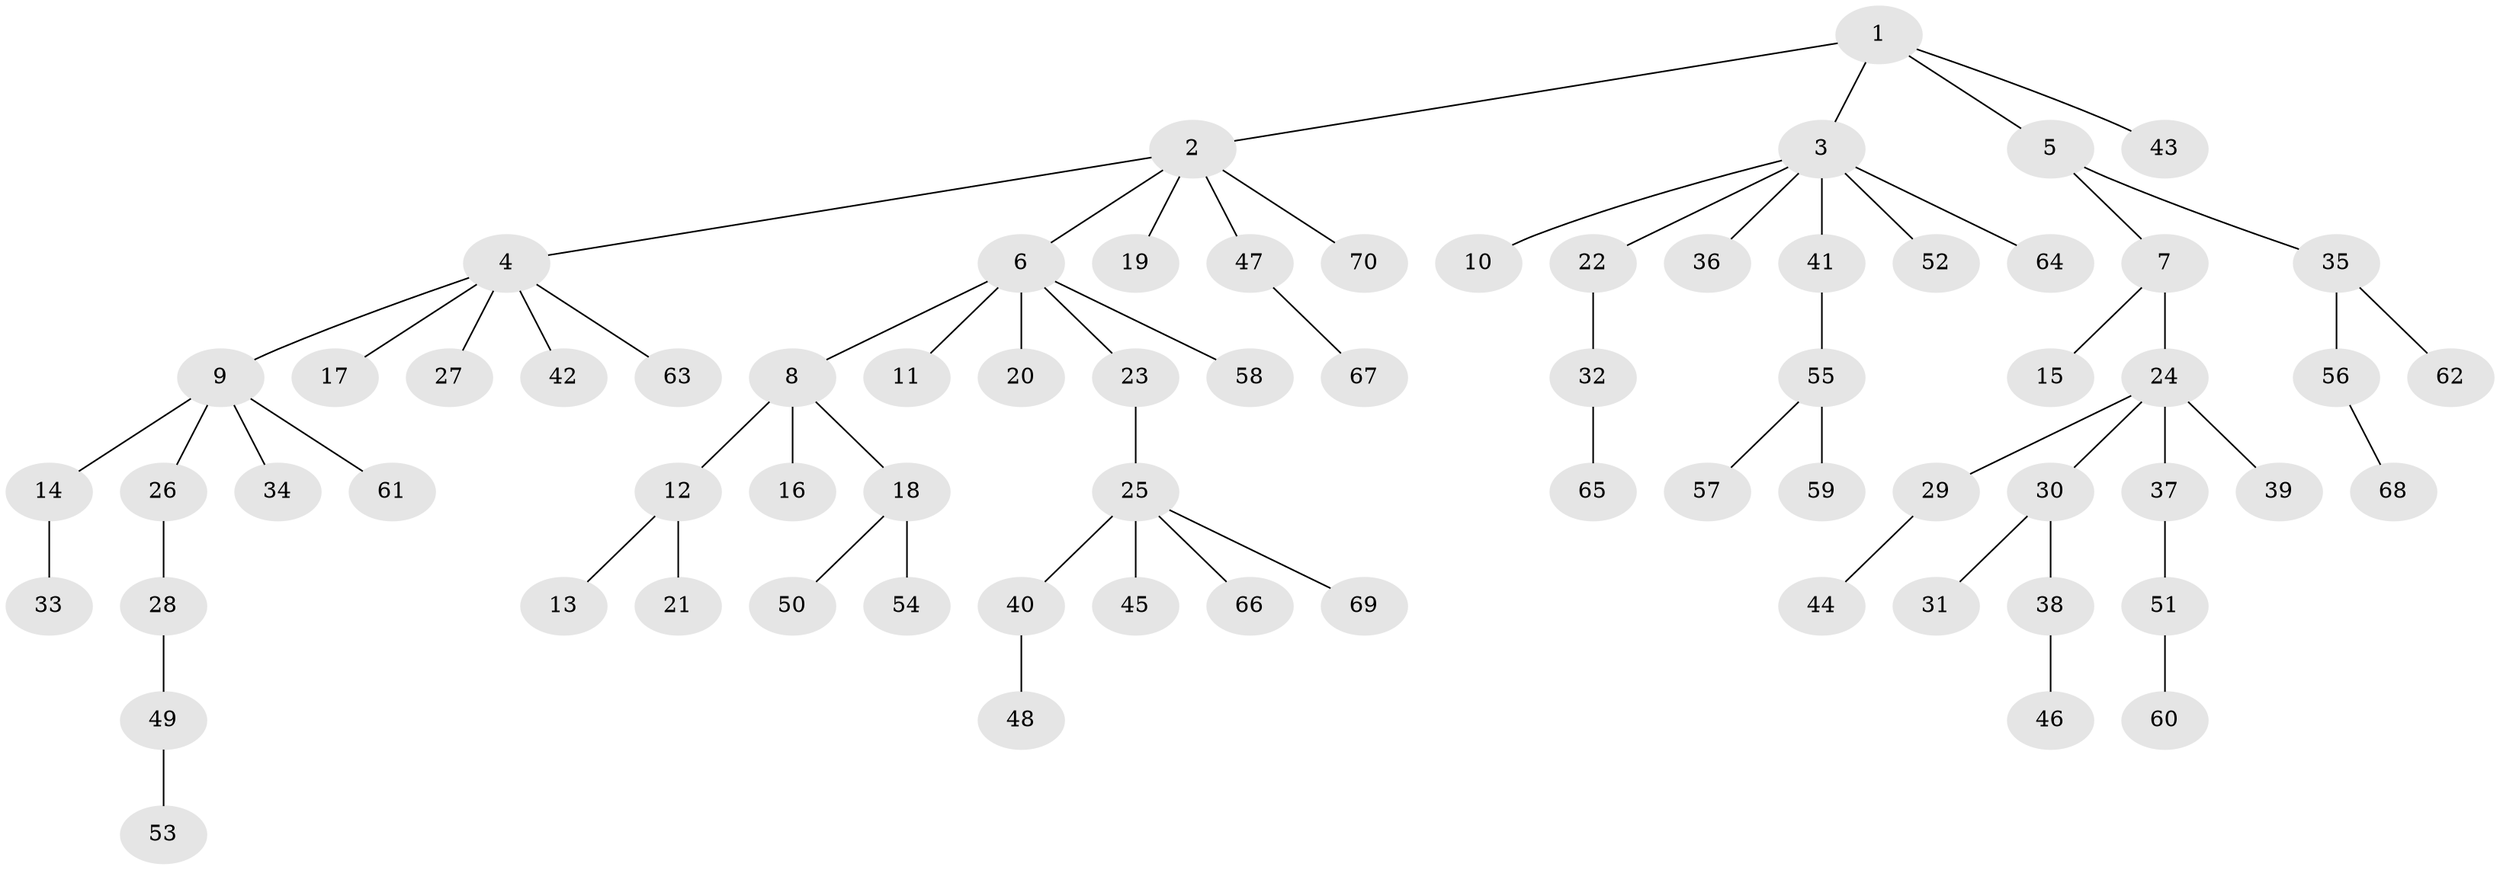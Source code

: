// Generated by graph-tools (version 1.1) at 2025/26/03/09/25 03:26:25]
// undirected, 70 vertices, 69 edges
graph export_dot {
graph [start="1"]
  node [color=gray90,style=filled];
  1;
  2;
  3;
  4;
  5;
  6;
  7;
  8;
  9;
  10;
  11;
  12;
  13;
  14;
  15;
  16;
  17;
  18;
  19;
  20;
  21;
  22;
  23;
  24;
  25;
  26;
  27;
  28;
  29;
  30;
  31;
  32;
  33;
  34;
  35;
  36;
  37;
  38;
  39;
  40;
  41;
  42;
  43;
  44;
  45;
  46;
  47;
  48;
  49;
  50;
  51;
  52;
  53;
  54;
  55;
  56;
  57;
  58;
  59;
  60;
  61;
  62;
  63;
  64;
  65;
  66;
  67;
  68;
  69;
  70;
  1 -- 2;
  1 -- 3;
  1 -- 5;
  1 -- 43;
  2 -- 4;
  2 -- 6;
  2 -- 19;
  2 -- 47;
  2 -- 70;
  3 -- 10;
  3 -- 22;
  3 -- 36;
  3 -- 41;
  3 -- 52;
  3 -- 64;
  4 -- 9;
  4 -- 17;
  4 -- 27;
  4 -- 42;
  4 -- 63;
  5 -- 7;
  5 -- 35;
  6 -- 8;
  6 -- 11;
  6 -- 20;
  6 -- 23;
  6 -- 58;
  7 -- 15;
  7 -- 24;
  8 -- 12;
  8 -- 16;
  8 -- 18;
  9 -- 14;
  9 -- 26;
  9 -- 34;
  9 -- 61;
  12 -- 13;
  12 -- 21;
  14 -- 33;
  18 -- 50;
  18 -- 54;
  22 -- 32;
  23 -- 25;
  24 -- 29;
  24 -- 30;
  24 -- 37;
  24 -- 39;
  25 -- 40;
  25 -- 45;
  25 -- 66;
  25 -- 69;
  26 -- 28;
  28 -- 49;
  29 -- 44;
  30 -- 31;
  30 -- 38;
  32 -- 65;
  35 -- 56;
  35 -- 62;
  37 -- 51;
  38 -- 46;
  40 -- 48;
  41 -- 55;
  47 -- 67;
  49 -- 53;
  51 -- 60;
  55 -- 57;
  55 -- 59;
  56 -- 68;
}
